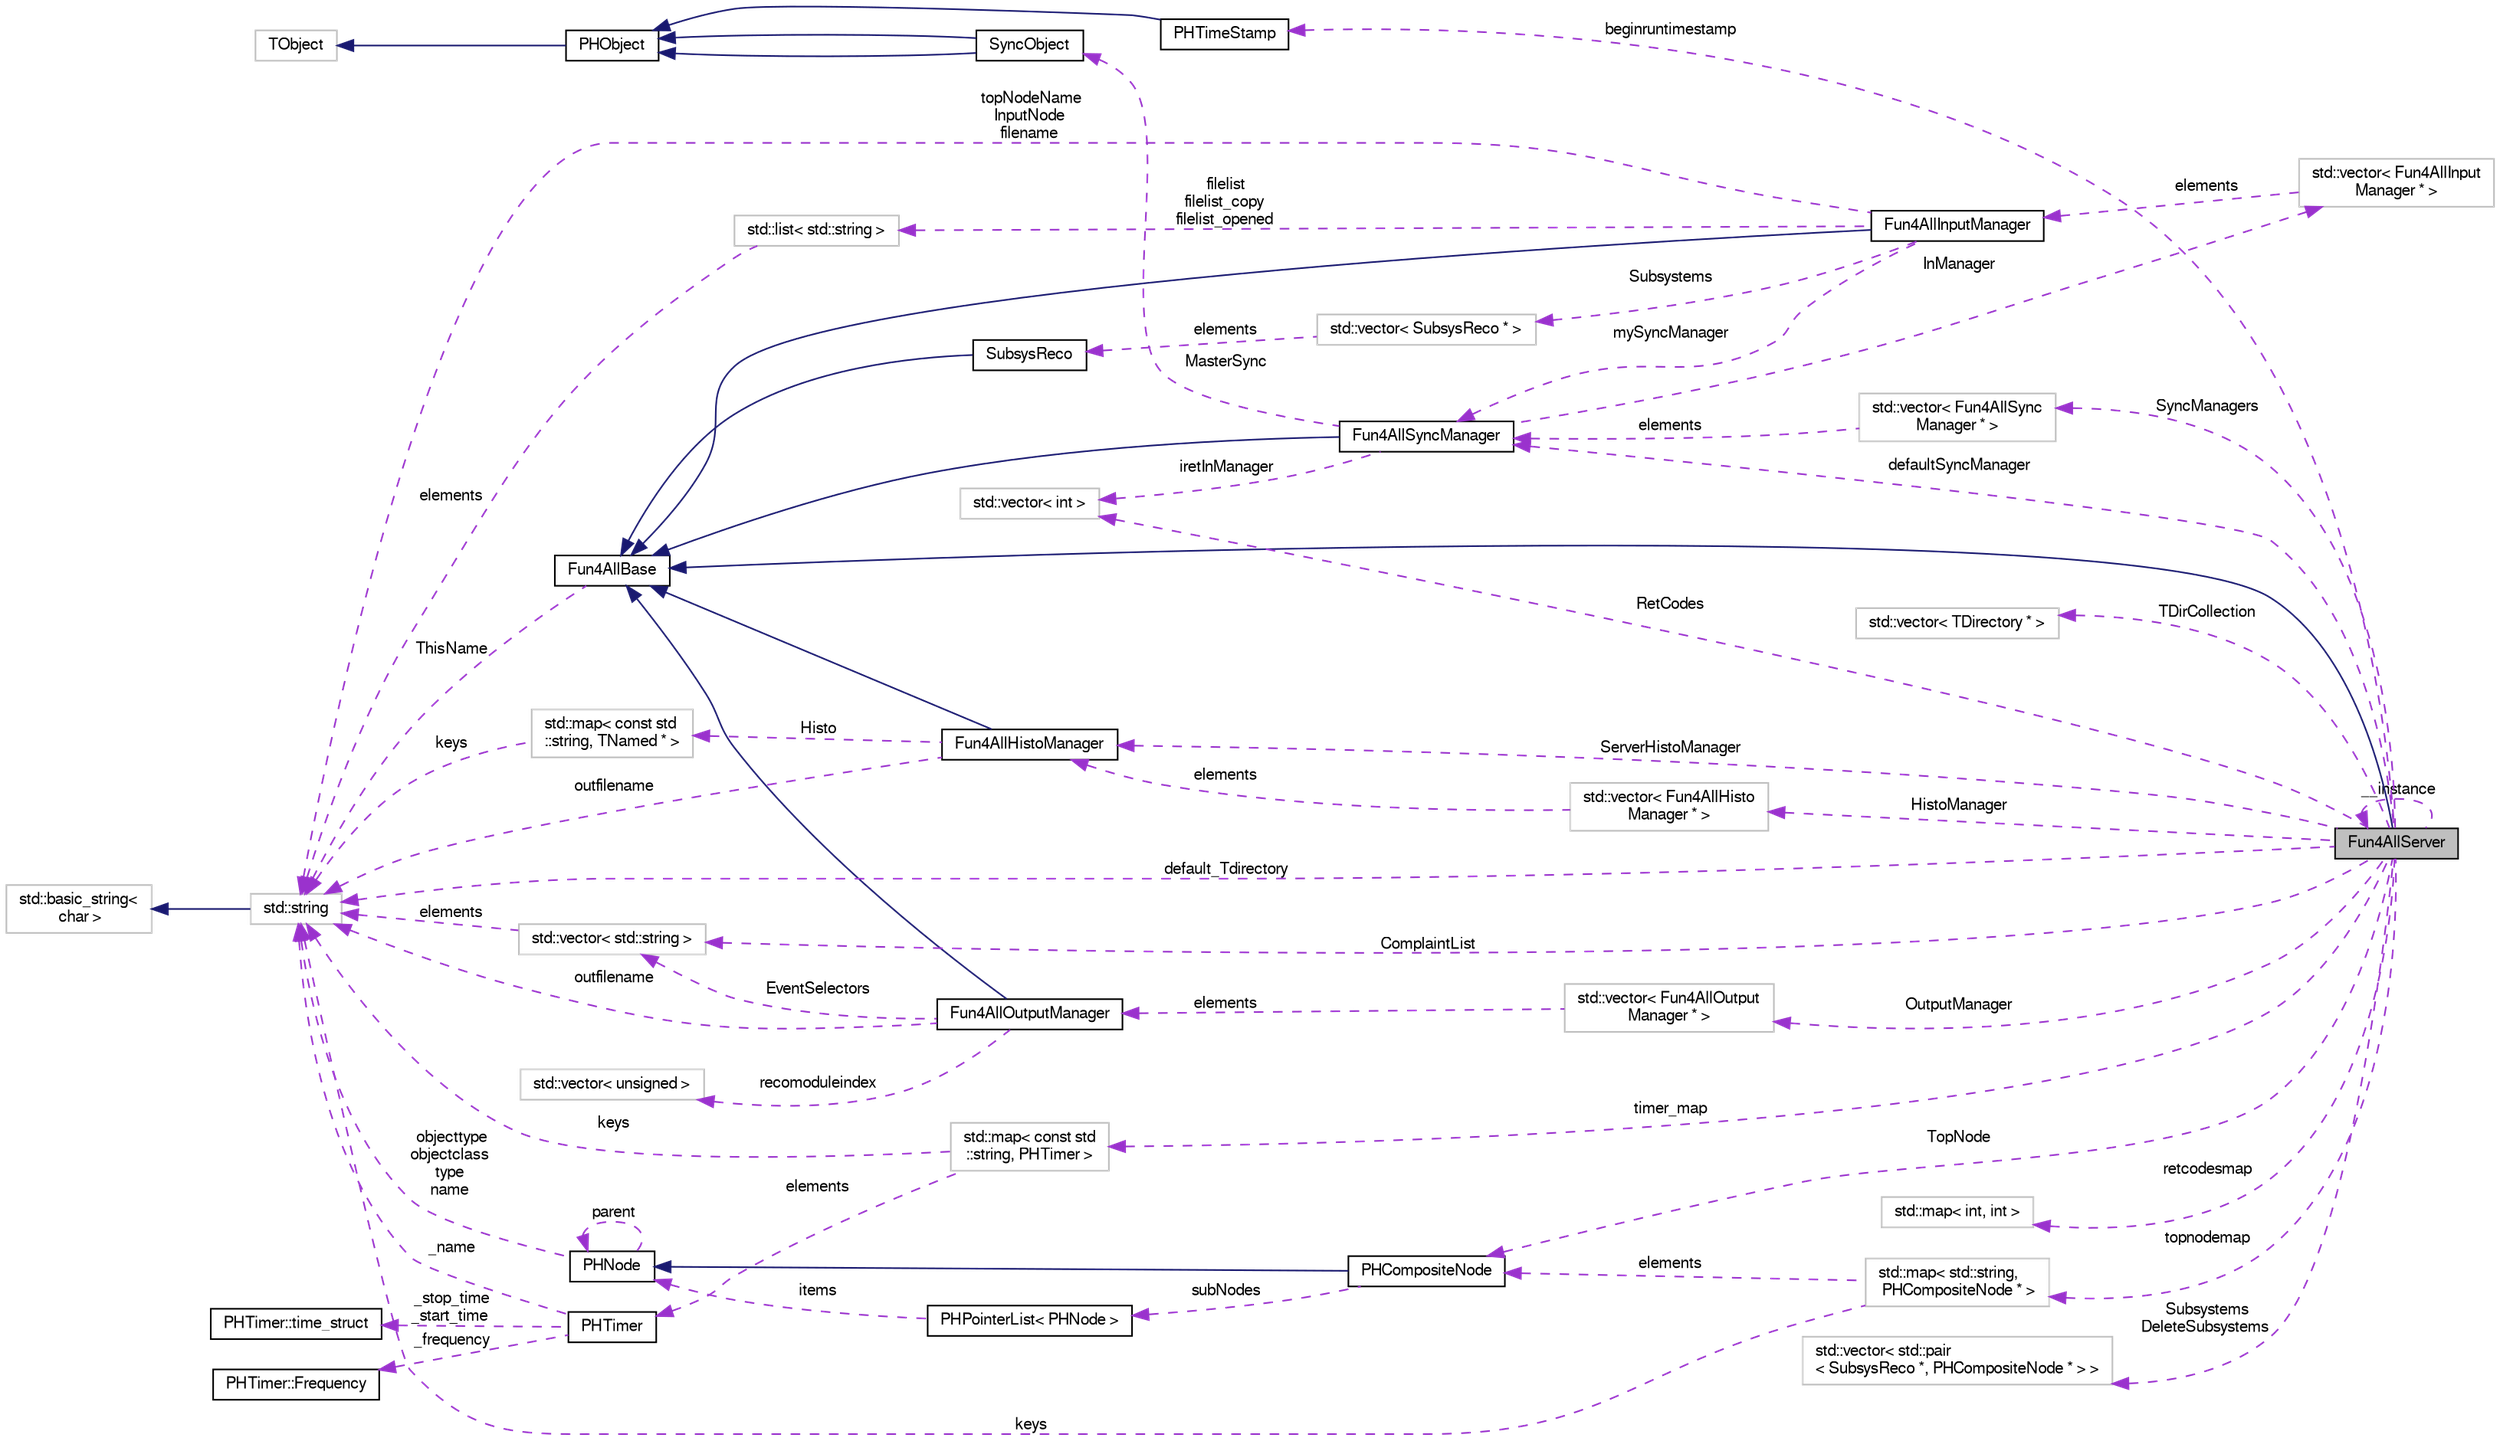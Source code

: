 digraph "Fun4AllServer"
{
  bgcolor="transparent";
  edge [fontname="FreeSans",fontsize="10",labelfontname="FreeSans",labelfontsize="10"];
  node [fontname="FreeSans",fontsize="10",shape=record];
  rankdir="LR";
  Node1 [label="Fun4AllServer",height=0.2,width=0.4,color="black", fillcolor="grey75", style="filled" fontcolor="black"];
  Node2 -> Node1 [dir="back",color="midnightblue",fontsize="10",style="solid",fontname="FreeSans"];
  Node2 [label="Fun4AllBase",height=0.2,width=0.4,color="black",URL="$d5/dec/classFun4AllBase.html"];
  Node3 -> Node2 [dir="back",color="darkorchid3",fontsize="10",style="dashed",label=" ThisName" ,fontname="FreeSans"];
  Node3 [label="std::string",height=0.2,width=0.4,color="grey75",tooltip="STL class. "];
  Node4 -> Node3 [dir="back",color="midnightblue",fontsize="10",style="solid",fontname="FreeSans"];
  Node4 [label="std::basic_string\<\l char \>",height=0.2,width=0.4,color="grey75",tooltip="STL class. "];
  Node5 -> Node1 [dir="back",color="darkorchid3",fontsize="10",style="dashed",label=" topnodemap" ,fontname="FreeSans"];
  Node5 [label="std::map\< std::string,\l PHCompositeNode * \>",height=0.2,width=0.4,color="grey75"];
  Node3 -> Node5 [dir="back",color="darkorchid3",fontsize="10",style="dashed",label=" keys" ,fontname="FreeSans"];
  Node6 -> Node5 [dir="back",color="darkorchid3",fontsize="10",style="dashed",label=" elements" ,fontname="FreeSans"];
  Node6 [label="PHCompositeNode",height=0.2,width=0.4,color="black",URL="$d5/dca/classPHCompositeNode.html"];
  Node7 -> Node6 [dir="back",color="midnightblue",fontsize="10",style="solid",fontname="FreeSans"];
  Node7 [label="PHNode",height=0.2,width=0.4,color="black",URL="$dc/d82/classPHNode.html"];
  Node7 -> Node7 [dir="back",color="darkorchid3",fontsize="10",style="dashed",label=" parent" ,fontname="FreeSans"];
  Node3 -> Node7 [dir="back",color="darkorchid3",fontsize="10",style="dashed",label=" objecttype\nobjectclass\ntype\nname" ,fontname="FreeSans"];
  Node8 -> Node6 [dir="back",color="darkorchid3",fontsize="10",style="dashed",label=" subNodes" ,fontname="FreeSans"];
  Node8 [label="PHPointerList\< PHNode \>",height=0.2,width=0.4,color="black",URL="$d6/d86/classPHPointerList.html"];
  Node7 -> Node8 [dir="back",color="darkorchid3",fontsize="10",style="dashed",label=" items" ,fontname="FreeSans"];
  Node9 -> Node1 [dir="back",color="darkorchid3",fontsize="10",style="dashed",label=" SyncManagers" ,fontname="FreeSans"];
  Node9 [label="std::vector\< Fun4AllSync\lManager * \>",height=0.2,width=0.4,color="grey75"];
  Node10 -> Node9 [dir="back",color="darkorchid3",fontsize="10",style="dashed",label=" elements" ,fontname="FreeSans"];
  Node10 [label="Fun4AllSyncManager",height=0.2,width=0.4,color="black",URL="$dd/ded/classFun4AllSyncManager.html"];
  Node2 -> Node10 [dir="back",color="midnightblue",fontsize="10",style="solid",fontname="FreeSans"];
  Node11 -> Node10 [dir="back",color="darkorchid3",fontsize="10",style="dashed",label=" InManager" ,fontname="FreeSans"];
  Node11 [label="std::vector\< Fun4AllInput\lManager * \>",height=0.2,width=0.4,color="grey75"];
  Node12 -> Node11 [dir="back",color="darkorchid3",fontsize="10",style="dashed",label=" elements" ,fontname="FreeSans"];
  Node12 [label="Fun4AllInputManager",height=0.2,width=0.4,color="black",URL="$d4/da9/classFun4AllInputManager.html"];
  Node2 -> Node12 [dir="back",color="midnightblue",fontsize="10",style="solid",fontname="FreeSans"];
  Node13 -> Node12 [dir="back",color="darkorchid3",fontsize="10",style="dashed",label=" Subsystems" ,fontname="FreeSans"];
  Node13 [label="std::vector\< SubsysReco * \>",height=0.2,width=0.4,color="grey75"];
  Node14 -> Node13 [dir="back",color="darkorchid3",fontsize="10",style="dashed",label=" elements" ,fontname="FreeSans"];
  Node14 [label="SubsysReco",height=0.2,width=0.4,color="black",URL="$d0/d32/classSubsysReco.html"];
  Node2 -> Node14 [dir="back",color="midnightblue",fontsize="10",style="solid",fontname="FreeSans"];
  Node10 -> Node12 [dir="back",color="darkorchid3",fontsize="10",style="dashed",label=" mySyncManager" ,fontname="FreeSans"];
  Node3 -> Node12 [dir="back",color="darkorchid3",fontsize="10",style="dashed",label=" topNodeName\nInputNode\nfilename" ,fontname="FreeSans"];
  Node15 -> Node12 [dir="back",color="darkorchid3",fontsize="10",style="dashed",label=" filelist\nfilelist_copy\nfilelist_opened" ,fontname="FreeSans"];
  Node15 [label="std::list\< std::string \>",height=0.2,width=0.4,color="grey75"];
  Node3 -> Node15 [dir="back",color="darkorchid3",fontsize="10",style="dashed",label=" elements" ,fontname="FreeSans"];
  Node16 -> Node10 [dir="back",color="darkorchid3",fontsize="10",style="dashed",label=" MasterSync" ,fontname="FreeSans"];
  Node16 [label="SyncObject",height=0.2,width=0.4,color="black",URL="$de/dbb/classSyncObject.html"];
  Node17 -> Node16 [dir="back",color="midnightblue",fontsize="10",style="solid",fontname="FreeSans"];
  Node17 [label="PHObject",height=0.2,width=0.4,color="black",URL="$d9/d24/classPHObject.html"];
  Node18 -> Node17 [dir="back",color="midnightblue",fontsize="10",style="solid",fontname="FreeSans"];
  Node18 [label="TObject",height=0.2,width=0.4,color="grey75"];
  Node17 -> Node16 [dir="back",color="midnightblue",fontsize="10",style="solid",fontname="FreeSans"];
  Node19 -> Node10 [dir="back",color="darkorchid3",fontsize="10",style="dashed",label=" iretInManager" ,fontname="FreeSans"];
  Node19 [label="std::vector\< int \>",height=0.2,width=0.4,color="grey75"];
  Node20 -> Node1 [dir="back",color="darkorchid3",fontsize="10",style="dashed",label=" retcodesmap" ,fontname="FreeSans"];
  Node20 [label="std::map\< int, int \>",height=0.2,width=0.4,color="grey75"];
  Node21 -> Node1 [dir="back",color="darkorchid3",fontsize="10",style="dashed",label=" beginruntimestamp" ,fontname="FreeSans"];
  Node21 [label="PHTimeStamp",height=0.2,width=0.4,color="black",URL="$da/dc2/classPHTimeStamp.html"];
  Node17 -> Node21 [dir="back",color="midnightblue",fontsize="10",style="solid",fontname="FreeSans"];
  Node22 -> Node1 [dir="back",color="darkorchid3",fontsize="10",style="dashed",label=" timer_map" ,fontname="FreeSans"];
  Node22 [label="std::map\< const std\l::string, PHTimer \>",height=0.2,width=0.4,color="grey75"];
  Node3 -> Node22 [dir="back",color="darkorchid3",fontsize="10",style="dashed",label=" keys" ,fontname="FreeSans"];
  Node23 -> Node22 [dir="back",color="darkorchid3",fontsize="10",style="dashed",label=" elements" ,fontname="FreeSans"];
  Node23 [label="PHTimer",height=0.2,width=0.4,color="black",URL="$d0/d5e/classPHTimer.html",tooltip="high precision timer "];
  Node24 -> Node23 [dir="back",color="darkorchid3",fontsize="10",style="dashed",label=" _stop_time\n_start_time" ,fontname="FreeSans"];
  Node24 [label="PHTimer::time_struct",height=0.2,width=0.4,color="black",URL="$dc/d23/structPHTimer_1_1time__struct.html",tooltip="used to store high precision time using two integers "];
  Node25 -> Node23 [dir="back",color="darkorchid3",fontsize="10",style="dashed",label=" _frequency" ,fontname="FreeSans"];
  Node25 [label="PHTimer::Frequency",height=0.2,width=0.4,color="black",URL="$d2/db1/classPHTimer_1_1Frequency.html",tooltip="internal frequency read from cpu information file "];
  Node3 -> Node23 [dir="back",color="darkorchid3",fontsize="10",style="dashed",label=" _name" ,fontname="FreeSans"];
  Node26 -> Node1 [dir="back",color="darkorchid3",fontsize="10",style="dashed",label=" OutputManager" ,fontname="FreeSans"];
  Node26 [label="std::vector\< Fun4AllOutput\lManager * \>",height=0.2,width=0.4,color="grey75"];
  Node27 -> Node26 [dir="back",color="darkorchid3",fontsize="10",style="dashed",label=" elements" ,fontname="FreeSans"];
  Node27 [label="Fun4AllOutputManager",height=0.2,width=0.4,color="black",URL="$d8/d77/classFun4AllOutputManager.html"];
  Node2 -> Node27 [dir="back",color="midnightblue",fontsize="10",style="solid",fontname="FreeSans"];
  Node28 -> Node27 [dir="back",color="darkorchid3",fontsize="10",style="dashed",label=" recomoduleindex" ,fontname="FreeSans"];
  Node28 [label="std::vector\< unsigned \>",height=0.2,width=0.4,color="grey75"];
  Node3 -> Node27 [dir="back",color="darkorchid3",fontsize="10",style="dashed",label=" outfilename" ,fontname="FreeSans"];
  Node29 -> Node27 [dir="back",color="darkorchid3",fontsize="10",style="dashed",label=" EventSelectors" ,fontname="FreeSans"];
  Node29 [label="std::vector\< std::string \>",height=0.2,width=0.4,color="grey75"];
  Node3 -> Node29 [dir="back",color="darkorchid3",fontsize="10",style="dashed",label=" elements" ,fontname="FreeSans"];
  Node30 -> Node1 [dir="back",color="darkorchid3",fontsize="10",style="dashed",label=" Subsystems\nDeleteSubsystems" ,fontname="FreeSans"];
  Node30 [label="std::vector\< std::pair\l\< SubsysReco *, PHCompositeNode * \> \>",height=0.2,width=0.4,color="grey75"];
  Node31 -> Node1 [dir="back",color="darkorchid3",fontsize="10",style="dashed",label=" TDirCollection" ,fontname="FreeSans"];
  Node31 [label="std::vector\< TDirectory * \>",height=0.2,width=0.4,color="grey75"];
  Node10 -> Node1 [dir="back",color="darkorchid3",fontsize="10",style="dashed",label=" defaultSyncManager" ,fontname="FreeSans"];
  Node3 -> Node1 [dir="back",color="darkorchid3",fontsize="10",style="dashed",label=" default_Tdirectory" ,fontname="FreeSans"];
  Node32 -> Node1 [dir="back",color="darkorchid3",fontsize="10",style="dashed",label=" HistoManager" ,fontname="FreeSans"];
  Node32 [label="std::vector\< Fun4AllHisto\lManager * \>",height=0.2,width=0.4,color="grey75"];
  Node33 -> Node32 [dir="back",color="darkorchid3",fontsize="10",style="dashed",label=" elements" ,fontname="FreeSans"];
  Node33 [label="Fun4AllHistoManager",height=0.2,width=0.4,color="black",URL="$d3/d96/classFun4AllHistoManager.html"];
  Node2 -> Node33 [dir="back",color="midnightblue",fontsize="10",style="solid",fontname="FreeSans"];
  Node3 -> Node33 [dir="back",color="darkorchid3",fontsize="10",style="dashed",label=" outfilename" ,fontname="FreeSans"];
  Node34 -> Node33 [dir="back",color="darkorchid3",fontsize="10",style="dashed",label=" Histo" ,fontname="FreeSans"];
  Node34 [label="std::map\< const std\l::string, TNamed * \>",height=0.2,width=0.4,color="grey75"];
  Node3 -> Node34 [dir="back",color="darkorchid3",fontsize="10",style="dashed",label=" keys" ,fontname="FreeSans"];
  Node19 -> Node1 [dir="back",color="darkorchid3",fontsize="10",style="dashed",label=" RetCodes" ,fontname="FreeSans"];
  Node6 -> Node1 [dir="back",color="darkorchid3",fontsize="10",style="dashed",label=" TopNode" ,fontname="FreeSans"];
  Node29 -> Node1 [dir="back",color="darkorchid3",fontsize="10",style="dashed",label=" ComplaintList" ,fontname="FreeSans"];
  Node1 -> Node1 [dir="back",color="darkorchid3",fontsize="10",style="dashed",label=" __instance" ,fontname="FreeSans"];
  Node33 -> Node1 [dir="back",color="darkorchid3",fontsize="10",style="dashed",label=" ServerHistoManager" ,fontname="FreeSans"];
}
